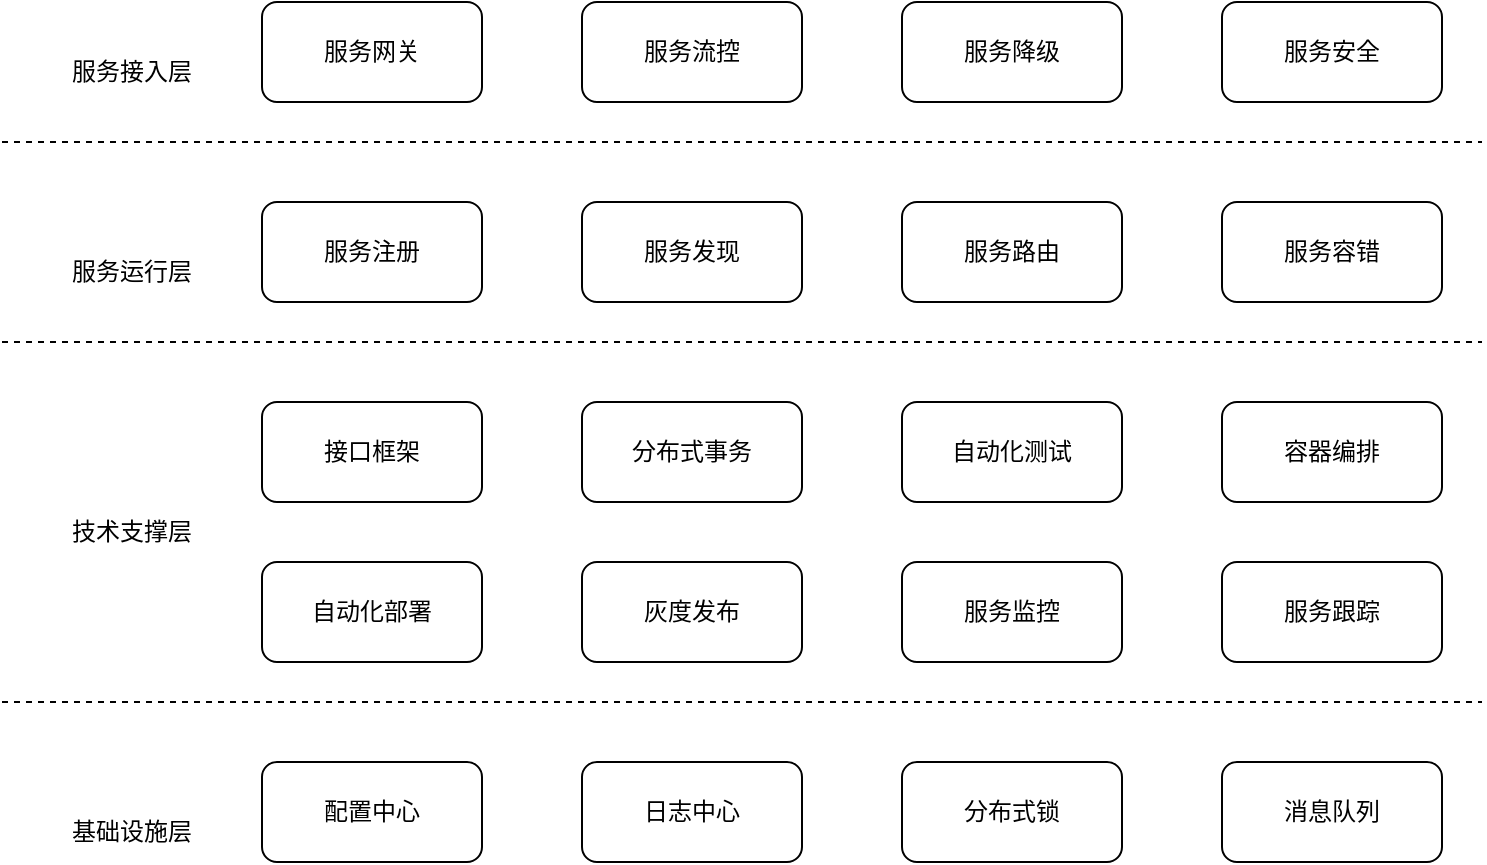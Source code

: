 <mxfile version="21.0.6" type="github">
  <diagram name="第 1 页" id="jzfTj6OATZpXna60yeoR">
    <mxGraphModel dx="1647" dy="911" grid="1" gridSize="10" guides="1" tooltips="1" connect="1" arrows="1" fold="1" page="1" pageScale="1" pageWidth="827" pageHeight="1169" math="0" shadow="0">
      <root>
        <mxCell id="0" />
        <mxCell id="1" parent="0" />
        <mxCell id="_Ju1leTZsxsnUoh_aL-t-1" value="" style="endArrow=none;dashed=1;html=1;rounded=0;" edge="1" parent="1">
          <mxGeometry width="50" height="50" relative="1" as="geometry">
            <mxPoint x="80" y="160" as="sourcePoint" />
            <mxPoint x="820" y="160" as="targetPoint" />
          </mxGeometry>
        </mxCell>
        <mxCell id="_Ju1leTZsxsnUoh_aL-t-2" value="服务接入层" style="text;html=1;strokeColor=none;fillColor=none;align=center;verticalAlign=middle;whiteSpace=wrap;rounded=0;" vertex="1" parent="1">
          <mxGeometry x="100" y="110" width="90" height="30" as="geometry" />
        </mxCell>
        <mxCell id="_Ju1leTZsxsnUoh_aL-t-3" value="服务网关" style="rounded=1;whiteSpace=wrap;html=1;" vertex="1" parent="1">
          <mxGeometry x="210" y="90" width="110" height="50" as="geometry" />
        </mxCell>
        <mxCell id="_Ju1leTZsxsnUoh_aL-t-4" value="服务流控" style="rounded=1;whiteSpace=wrap;html=1;" vertex="1" parent="1">
          <mxGeometry x="370" y="90" width="110" height="50" as="geometry" />
        </mxCell>
        <mxCell id="_Ju1leTZsxsnUoh_aL-t-5" value="服务降级" style="rounded=1;whiteSpace=wrap;html=1;" vertex="1" parent="1">
          <mxGeometry x="530" y="90" width="110" height="50" as="geometry" />
        </mxCell>
        <mxCell id="_Ju1leTZsxsnUoh_aL-t-6" value="服务安全" style="rounded=1;whiteSpace=wrap;html=1;" vertex="1" parent="1">
          <mxGeometry x="690" y="90" width="110" height="50" as="geometry" />
        </mxCell>
        <mxCell id="_Ju1leTZsxsnUoh_aL-t-12" value="" style="endArrow=none;dashed=1;html=1;rounded=0;" edge="1" parent="1">
          <mxGeometry width="50" height="50" relative="1" as="geometry">
            <mxPoint x="80" y="260" as="sourcePoint" />
            <mxPoint x="820" y="260" as="targetPoint" />
          </mxGeometry>
        </mxCell>
        <mxCell id="_Ju1leTZsxsnUoh_aL-t-13" value="服务运行层" style="text;html=1;strokeColor=none;fillColor=none;align=center;verticalAlign=middle;whiteSpace=wrap;rounded=0;" vertex="1" parent="1">
          <mxGeometry x="100" y="210" width="90" height="30" as="geometry" />
        </mxCell>
        <mxCell id="_Ju1leTZsxsnUoh_aL-t-14" value="服务注册" style="rounded=1;whiteSpace=wrap;html=1;" vertex="1" parent="1">
          <mxGeometry x="210" y="190" width="110" height="50" as="geometry" />
        </mxCell>
        <mxCell id="_Ju1leTZsxsnUoh_aL-t-15" value="服务发现" style="rounded=1;whiteSpace=wrap;html=1;" vertex="1" parent="1">
          <mxGeometry x="370" y="190" width="110" height="50" as="geometry" />
        </mxCell>
        <mxCell id="_Ju1leTZsxsnUoh_aL-t-16" value="服务路由" style="rounded=1;whiteSpace=wrap;html=1;" vertex="1" parent="1">
          <mxGeometry x="530" y="190" width="110" height="50" as="geometry" />
        </mxCell>
        <mxCell id="_Ju1leTZsxsnUoh_aL-t-17" value="服务容错" style="rounded=1;whiteSpace=wrap;html=1;" vertex="1" parent="1">
          <mxGeometry x="690" y="190" width="110" height="50" as="geometry" />
        </mxCell>
        <mxCell id="_Ju1leTZsxsnUoh_aL-t-18" value="" style="endArrow=none;dashed=1;html=1;rounded=0;" edge="1" parent="1">
          <mxGeometry width="50" height="50" relative="1" as="geometry">
            <mxPoint x="80" y="440" as="sourcePoint" />
            <mxPoint x="820" y="440" as="targetPoint" />
          </mxGeometry>
        </mxCell>
        <mxCell id="_Ju1leTZsxsnUoh_aL-t-19" value="技术支撑层" style="text;html=1;strokeColor=none;fillColor=none;align=center;verticalAlign=middle;whiteSpace=wrap;rounded=0;" vertex="1" parent="1">
          <mxGeometry x="100" y="340" width="90" height="30" as="geometry" />
        </mxCell>
        <mxCell id="_Ju1leTZsxsnUoh_aL-t-20" value="接口框架" style="rounded=1;whiteSpace=wrap;html=1;" vertex="1" parent="1">
          <mxGeometry x="210" y="290" width="110" height="50" as="geometry" />
        </mxCell>
        <mxCell id="_Ju1leTZsxsnUoh_aL-t-21" value="分布式事务" style="rounded=1;whiteSpace=wrap;html=1;" vertex="1" parent="1">
          <mxGeometry x="370" y="290" width="110" height="50" as="geometry" />
        </mxCell>
        <mxCell id="_Ju1leTZsxsnUoh_aL-t-22" value="自动化测试" style="rounded=1;whiteSpace=wrap;html=1;" vertex="1" parent="1">
          <mxGeometry x="530" y="290" width="110" height="50" as="geometry" />
        </mxCell>
        <mxCell id="_Ju1leTZsxsnUoh_aL-t-23" value="容器编排" style="rounded=1;whiteSpace=wrap;html=1;" vertex="1" parent="1">
          <mxGeometry x="690" y="290" width="110" height="50" as="geometry" />
        </mxCell>
        <mxCell id="_Ju1leTZsxsnUoh_aL-t-24" value="自动化部署" style="rounded=1;whiteSpace=wrap;html=1;" vertex="1" parent="1">
          <mxGeometry x="210" y="370" width="110" height="50" as="geometry" />
        </mxCell>
        <mxCell id="_Ju1leTZsxsnUoh_aL-t-25" value="灰度发布" style="rounded=1;whiteSpace=wrap;html=1;" vertex="1" parent="1">
          <mxGeometry x="370" y="370" width="110" height="50" as="geometry" />
        </mxCell>
        <mxCell id="_Ju1leTZsxsnUoh_aL-t-26" value="服务监控" style="rounded=1;whiteSpace=wrap;html=1;" vertex="1" parent="1">
          <mxGeometry x="530" y="370" width="110" height="50" as="geometry" />
        </mxCell>
        <mxCell id="_Ju1leTZsxsnUoh_aL-t-27" value="服务跟踪" style="rounded=1;whiteSpace=wrap;html=1;" vertex="1" parent="1">
          <mxGeometry x="690" y="370" width="110" height="50" as="geometry" />
        </mxCell>
        <mxCell id="_Ju1leTZsxsnUoh_aL-t-28" value="基础设施层" style="text;html=1;strokeColor=none;fillColor=none;align=center;verticalAlign=middle;whiteSpace=wrap;rounded=0;" vertex="1" parent="1">
          <mxGeometry x="100" y="490" width="90" height="30" as="geometry" />
        </mxCell>
        <mxCell id="_Ju1leTZsxsnUoh_aL-t-29" value="配置中心" style="rounded=1;whiteSpace=wrap;html=1;" vertex="1" parent="1">
          <mxGeometry x="210" y="470" width="110" height="50" as="geometry" />
        </mxCell>
        <mxCell id="_Ju1leTZsxsnUoh_aL-t-30" value="日志中心" style="rounded=1;whiteSpace=wrap;html=1;" vertex="1" parent="1">
          <mxGeometry x="370" y="470" width="110" height="50" as="geometry" />
        </mxCell>
        <mxCell id="_Ju1leTZsxsnUoh_aL-t-31" value="分布式锁" style="rounded=1;whiteSpace=wrap;html=1;" vertex="1" parent="1">
          <mxGeometry x="530" y="470" width="110" height="50" as="geometry" />
        </mxCell>
        <mxCell id="_Ju1leTZsxsnUoh_aL-t-32" value="消息队列" style="rounded=1;whiteSpace=wrap;html=1;" vertex="1" parent="1">
          <mxGeometry x="690" y="470" width="110" height="50" as="geometry" />
        </mxCell>
      </root>
    </mxGraphModel>
  </diagram>
</mxfile>
